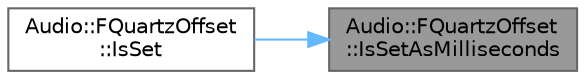 digraph "Audio::FQuartzOffset::IsSetAsMilliseconds"
{
 // INTERACTIVE_SVG=YES
 // LATEX_PDF_SIZE
  bgcolor="transparent";
  edge [fontname=Helvetica,fontsize=10,labelfontname=Helvetica,labelfontsize=10];
  node [fontname=Helvetica,fontsize=10,shape=box,height=0.2,width=0.4];
  rankdir="RL";
  Node1 [id="Node000001",label="Audio::FQuartzOffset\l::IsSetAsMilliseconds",height=0.2,width=0.4,color="gray40", fillcolor="grey60", style="filled", fontcolor="black",tooltip=" "];
  Node1 -> Node2 [id="edge1_Node000001_Node000002",dir="back",color="steelblue1",style="solid",tooltip=" "];
  Node2 [id="Node000002",label="Audio::FQuartzOffset\l::IsSet",height=0.2,width=0.4,color="grey40", fillcolor="white", style="filled",URL="$d6/d79/structAudio_1_1FQuartzOffset.html#adb9622dfcb49112ef8b16219550cefab",tooltip=" "];
}
